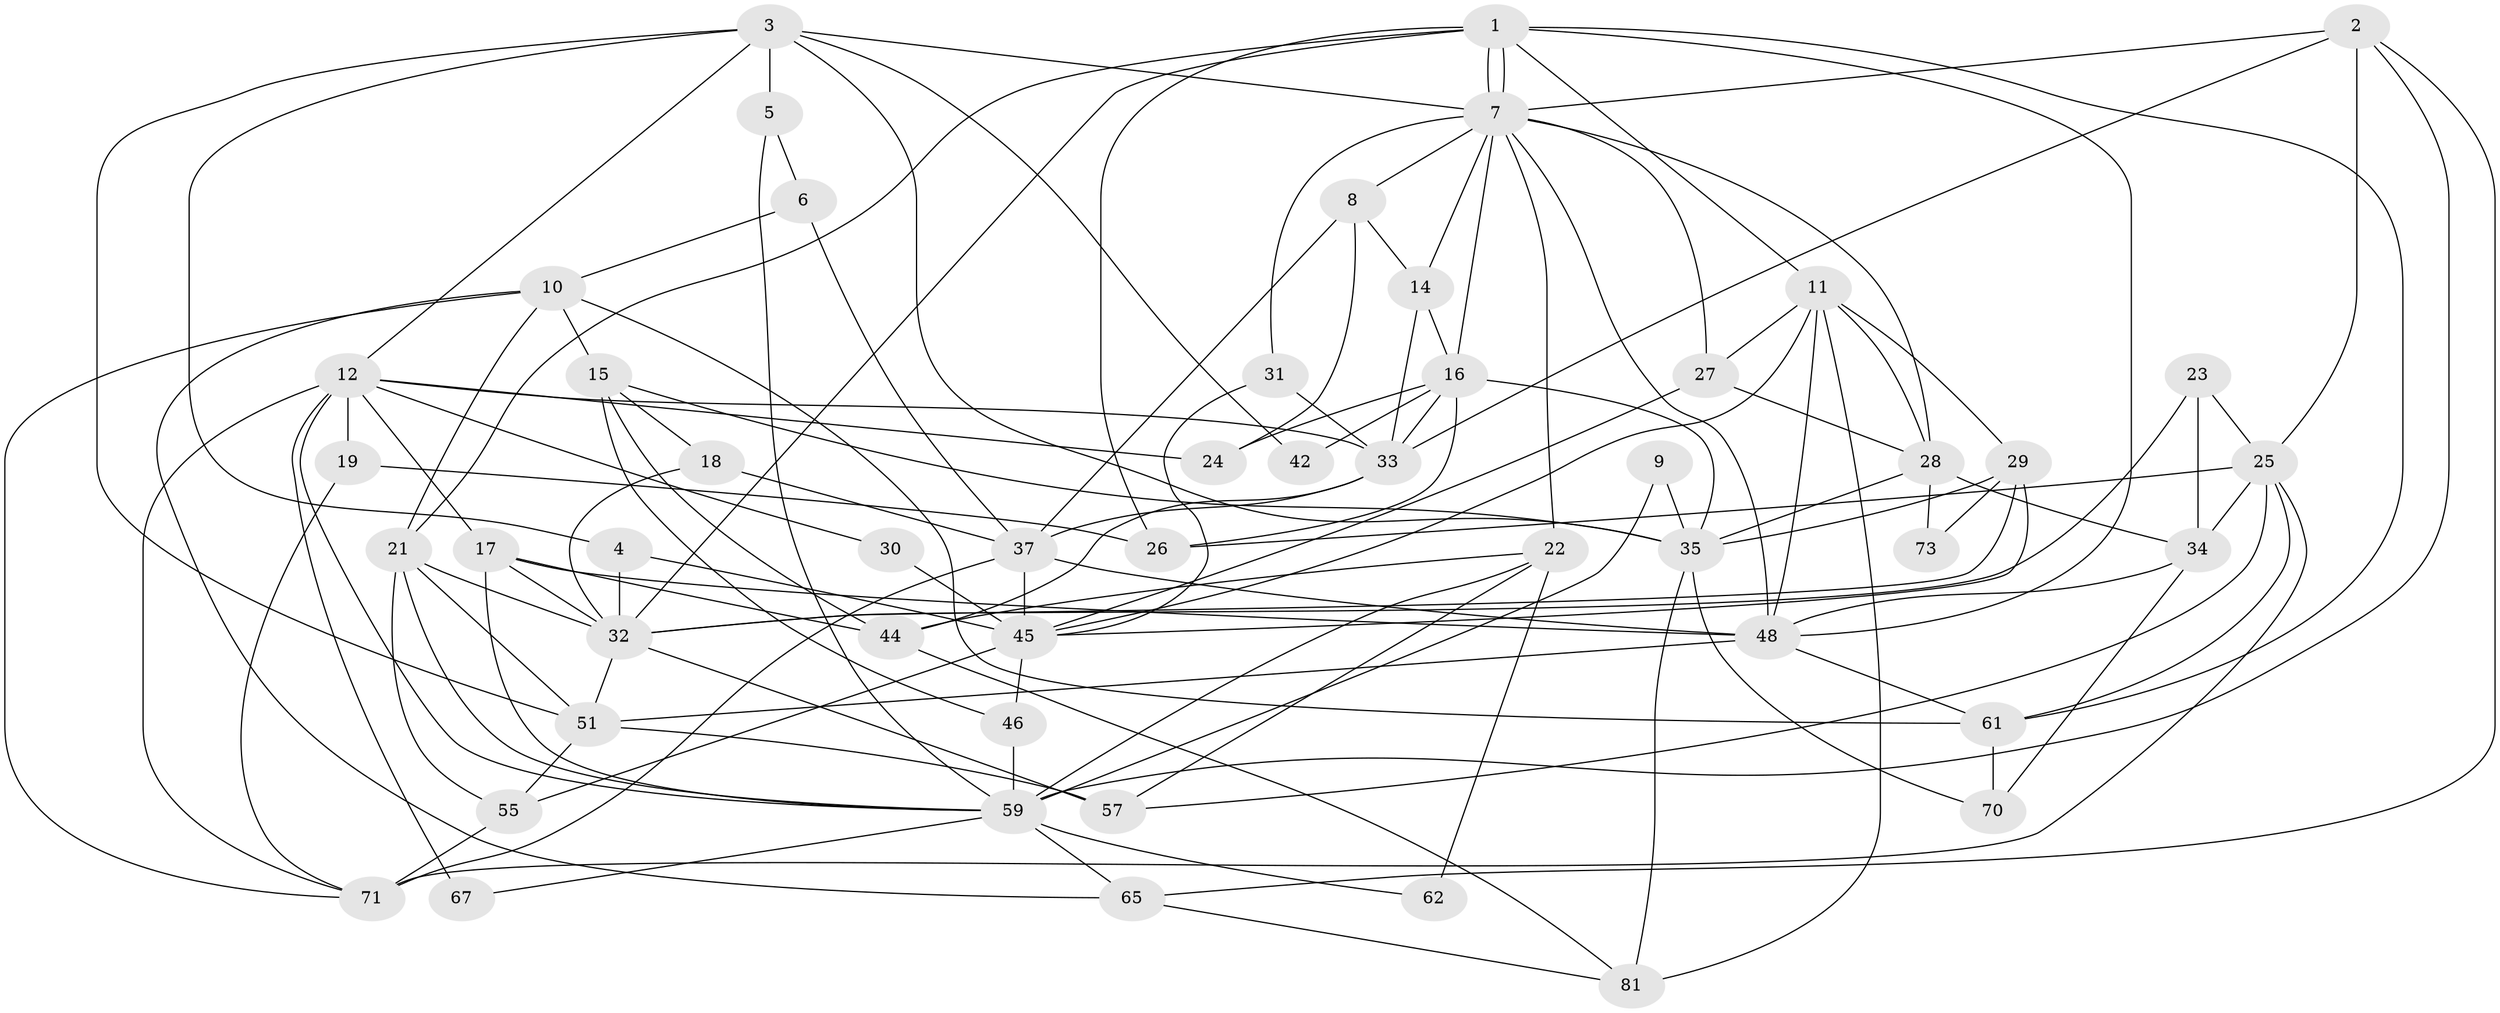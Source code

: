 // original degree distribution, {3: 0.3132530120481928, 6: 0.12048192771084337, 2: 0.14457831325301204, 8: 0.012048192771084338, 4: 0.26506024096385544, 5: 0.060240963855421686, 7: 0.08433734939759036}
// Generated by graph-tools (version 1.1) at 2025/41/03/06/25 10:41:56]
// undirected, 51 vertices, 130 edges
graph export_dot {
graph [start="1"]
  node [color=gray90,style=filled];
  1 [super="+76"];
  2;
  3 [super="+38"];
  4;
  5;
  6 [super="+13"];
  7 [super="+83"];
  8 [super="+63"];
  9;
  10 [super="+52"];
  11 [super="+50"];
  12 [super="+69"];
  14;
  15 [super="+80"];
  16 [super="+20"];
  17 [super="+47"];
  18 [super="+56"];
  19 [super="+41"];
  21 [super="+75"];
  22 [super="+39"];
  23;
  24;
  25 [super="+58"];
  26;
  27 [super="+43"];
  28 [super="+49"];
  29 [super="+40"];
  30;
  31 [super="+66"];
  32 [super="+77"];
  33 [super="+64"];
  34 [super="+36"];
  35 [super="+53"];
  37 [super="+72"];
  42;
  44 [super="+82"];
  45 [super="+68"];
  46;
  48 [super="+54"];
  51 [super="+74"];
  55;
  57;
  59 [super="+60"];
  61;
  62;
  65 [super="+79"];
  67;
  70;
  71 [super="+78"];
  73;
  81;
  1 -- 7;
  1 -- 7;
  1 -- 32;
  1 -- 48;
  1 -- 21;
  1 -- 26;
  1 -- 11;
  1 -- 61;
  2 -- 7;
  2 -- 33;
  2 -- 59;
  2 -- 65;
  2 -- 25;
  3 -- 51;
  3 -- 12;
  3 -- 35;
  3 -- 4;
  3 -- 5;
  3 -- 7;
  3 -- 42;
  4 -- 32;
  4 -- 45;
  5 -- 59;
  5 -- 6;
  6 -- 10;
  6 -- 37;
  7 -- 14;
  7 -- 16;
  7 -- 27;
  7 -- 48;
  7 -- 22;
  7 -- 8;
  7 -- 28;
  7 -- 31;
  8 -- 37;
  8 -- 24;
  8 -- 14;
  9 -- 59;
  9 -- 35;
  10 -- 61;
  10 -- 15;
  10 -- 21;
  10 -- 71;
  10 -- 65;
  11 -- 29;
  11 -- 81;
  11 -- 27;
  11 -- 28;
  11 -- 45;
  11 -- 48;
  12 -- 24;
  12 -- 30;
  12 -- 33 [weight=2];
  12 -- 19;
  12 -- 17;
  12 -- 67;
  12 -- 71;
  12 -- 59;
  14 -- 16;
  14 -- 33;
  15 -- 35;
  15 -- 18;
  15 -- 46;
  15 -- 44;
  16 -- 24;
  16 -- 26;
  16 -- 35;
  16 -- 42;
  16 -- 33;
  17 -- 32;
  17 -- 59;
  17 -- 44;
  17 -- 48;
  18 -- 32;
  18 -- 37;
  19 -- 26;
  19 -- 71;
  21 -- 51;
  21 -- 59;
  21 -- 32;
  21 -- 55;
  22 -- 57;
  22 -- 62;
  22 -- 44;
  22 -- 59;
  23 -- 32;
  23 -- 25;
  23 -- 34 [weight=2];
  25 -- 34;
  25 -- 26;
  25 -- 61;
  25 -- 57;
  25 -- 71;
  27 -- 28;
  27 -- 45;
  28 -- 34;
  28 -- 73;
  28 -- 35;
  29 -- 45;
  29 -- 32;
  29 -- 73;
  29 -- 35;
  30 -- 45;
  31 -- 33;
  31 -- 45;
  32 -- 57;
  32 -- 51;
  33 -- 37;
  33 -- 44;
  34 -- 70;
  34 -- 48;
  35 -- 81;
  35 -- 70;
  37 -- 45;
  37 -- 71;
  37 -- 48;
  44 -- 81;
  45 -- 55;
  45 -- 46;
  46 -- 59;
  48 -- 61;
  48 -- 51;
  51 -- 57;
  51 -- 55;
  55 -- 71;
  59 -- 62;
  59 -- 65;
  59 -- 67;
  61 -- 70;
  65 -- 81;
}
